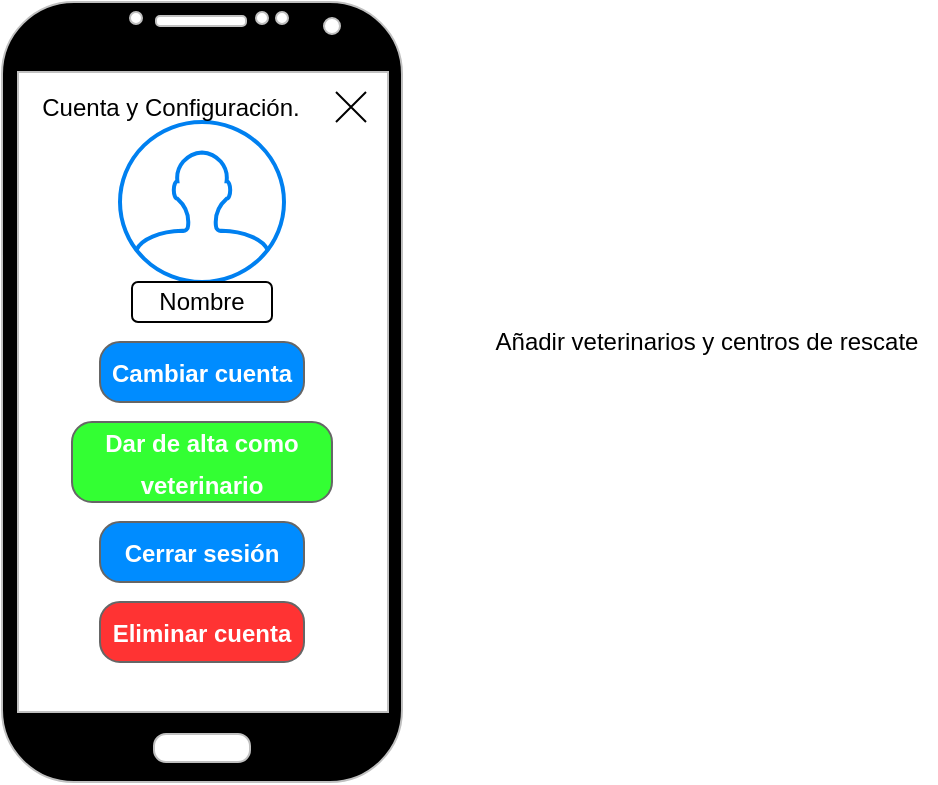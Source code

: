 <mxfile version="26.2.14">
  <diagram id="g4P0fSuvvrfyhLx15nnq" name="Página-1">
    <mxGraphModel dx="823" dy="491" grid="1" gridSize="10" guides="1" tooltips="1" connect="1" arrows="1" fold="1" page="1" pageScale="1" pageWidth="827" pageHeight="1169" math="0" shadow="0">
      <root>
        <mxCell id="0" />
        <mxCell id="1" parent="0" />
        <mxCell id="uHSOwPuvrwYOZil3UeDL-1" value="" style="verticalLabelPosition=bottom;verticalAlign=top;html=1;shadow=0;dashed=0;strokeWidth=1;shape=mxgraph.android.phone2;strokeColor=#c0c0c0;fillColor=#000000;" parent="1" vertex="1">
          <mxGeometry x="313" y="90" width="200" height="390" as="geometry" />
        </mxCell>
        <mxCell id="uHSOwPuvrwYOZil3UeDL-3" value="" style="html=1;verticalLabelPosition=bottom;align=center;labelBackgroundColor=#ffffff;verticalAlign=top;strokeWidth=2;strokeColor=#0080F0;shadow=0;dashed=0;shape=mxgraph.ios7.icons.user;" parent="1" vertex="1">
          <mxGeometry x="372" y="150" width="82" height="80" as="geometry" />
        </mxCell>
        <mxCell id="uHSOwPuvrwYOZil3UeDL-4" value="" style="shape=mxgraph.sysml.x;" parent="1" vertex="1">
          <mxGeometry x="480" y="135" width="15" height="15" as="geometry" />
        </mxCell>
        <mxCell id="uHSOwPuvrwYOZil3UeDL-5" value="Nombre" style="rounded=1;whiteSpace=wrap;html=1;" parent="1" vertex="1">
          <mxGeometry x="378" y="230" width="70" height="20" as="geometry" />
        </mxCell>
        <mxCell id="uHSOwPuvrwYOZil3UeDL-6" value="" style="shape=image;html=1;verticalAlign=top;verticalLabelPosition=bottom;labelBackgroundColor=#ffffff;imageAspect=0;aspect=fixed;image=https://cdn1.iconfinder.com/data/icons/material-core/18/create-128.png" parent="1" vertex="1">
          <mxGeometry x="452" y="230" width="20" height="20" as="geometry" />
        </mxCell>
        <mxCell id="uHSOwPuvrwYOZil3UeDL-7" value="&lt;span style=&quot;font-size: 12px;&quot;&gt;Cambiar cuenta&lt;/span&gt;" style="strokeWidth=1;shadow=0;dashed=0;align=center;html=1;shape=mxgraph.mockup.buttons.button;strokeColor=#666666;fontColor=#ffffff;mainText=;buttonStyle=round;fontSize=17;fontStyle=1;fillColor=#008cff;whiteSpace=wrap;" parent="1" vertex="1">
          <mxGeometry x="362" y="260" width="102" height="30" as="geometry" />
        </mxCell>
        <mxCell id="uHSOwPuvrwYOZil3UeDL-9" value="Cuenta y Configuración." style="text;html=1;align=center;verticalAlign=middle;resizable=0;points=[];autosize=1;strokeColor=none;fillColor=none;" parent="1" vertex="1">
          <mxGeometry x="322" y="127.5" width="150" height="30" as="geometry" />
        </mxCell>
        <mxCell id="uHSOwPuvrwYOZil3UeDL-11" value="&lt;font style=&quot;font-size: 12px;&quot;&gt;Cerrar sesión&lt;/font&gt;" style="strokeWidth=1;shadow=0;dashed=0;align=center;html=1;shape=mxgraph.mockup.buttons.button;strokeColor=#666666;fontColor=#ffffff;mainText=;buttonStyle=round;fontSize=17;fontStyle=1;fillColor=#008cff;whiteSpace=wrap;" parent="1" vertex="1">
          <mxGeometry x="362" y="350" width="102" height="30" as="geometry" />
        </mxCell>
        <mxCell id="uHSOwPuvrwYOZil3UeDL-12" value="&lt;span style=&quot;font-size: 12px;&quot;&gt;Eliminar cuenta&lt;/span&gt;" style="strokeWidth=1;shadow=0;dashed=0;align=center;html=1;shape=mxgraph.mockup.buttons.button;strokeColor=#666666;fontColor=#ffffff;mainText=;buttonStyle=round;fontSize=17;fontStyle=1;fillColor=#FF3333;whiteSpace=wrap;" parent="1" vertex="1">
          <mxGeometry x="362" y="390" width="102" height="30" as="geometry" />
        </mxCell>
        <mxCell id="uHSOwPuvrwYOZil3UeDL-13" value="Añadir veterinarios y centros de rescate" style="text;html=1;align=center;verticalAlign=middle;resizable=0;points=[];autosize=1;strokeColor=none;fillColor=none;" parent="1" vertex="1">
          <mxGeometry x="550" y="245" width="230" height="30" as="geometry" />
        </mxCell>
        <mxCell id="ZUqmZZMgzhznN8ApvWug-1" value="&lt;span style=&quot;font-size: 12px;&quot;&gt;Dar de alta como veterinario&lt;/span&gt;" style="strokeWidth=1;shadow=0;dashed=0;align=center;html=1;shape=mxgraph.mockup.buttons.button;strokeColor=#666666;fontColor=#ffffff;mainText=;buttonStyle=round;fontSize=17;fontStyle=1;fillColor=#33FF33;whiteSpace=wrap;" vertex="1" parent="1">
          <mxGeometry x="348" y="300" width="130" height="40" as="geometry" />
        </mxCell>
      </root>
    </mxGraphModel>
  </diagram>
</mxfile>

